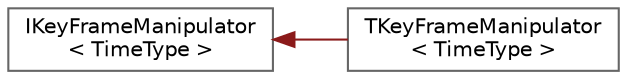 digraph "Graphical Class Hierarchy"
{
 // INTERACTIVE_SVG=YES
 // LATEX_PDF_SIZE
  bgcolor="transparent";
  edge [fontname=Helvetica,fontsize=10,labelfontname=Helvetica,labelfontsize=10];
  node [fontname=Helvetica,fontsize=10,shape=box,height=0.2,width=0.4];
  rankdir="LR";
  Node0 [id="Node000000",label="IKeyFrameManipulator\l\< TimeType \>",height=0.2,width=0.4,color="grey40", fillcolor="white", style="filled",URL="$d8/dcc/classIKeyFrameManipulator.html",tooltip=" "];
  Node0 -> Node1 [id="edge5466_Node000000_Node000001",dir="back",color="firebrick4",style="solid",tooltip=" "];
  Node1 [id="Node000001",label="TKeyFrameManipulator\l\< TimeType \>",height=0.2,width=0.4,color="grey40", fillcolor="white", style="filled",URL="$de/d3a/classTKeyFrameManipulator.html",tooltip="Templated key frame manipulator that knows how to add, remove and (re)arrange key times."];
}
